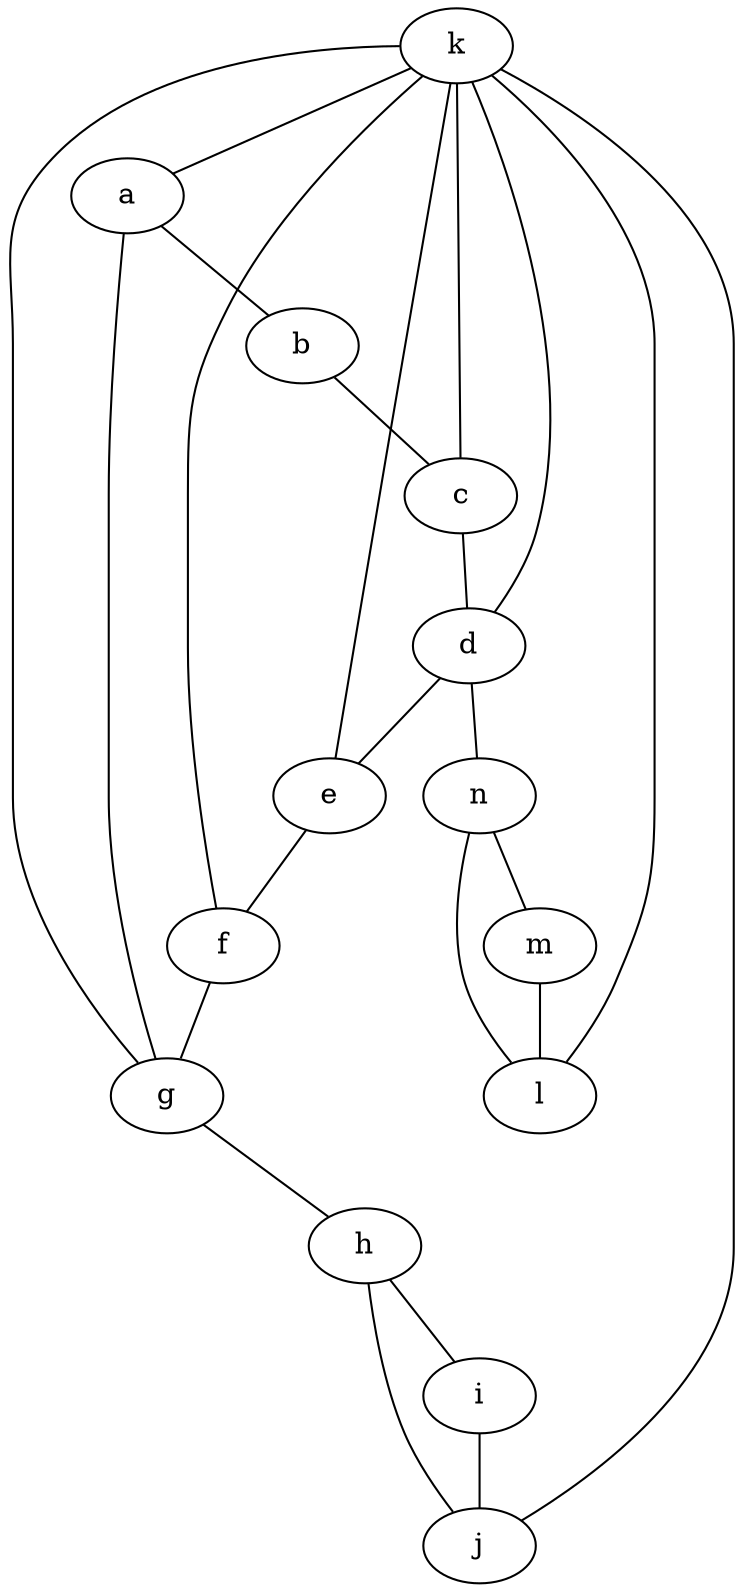 graph {
a -- b -- c -- d -- e -- f -- g -- a;
g -- h -- i -- j -- h;
d -- n -- m -- l -- n;
k -- { a c l d e f g j };
#i -- a;
#m -- c;
}